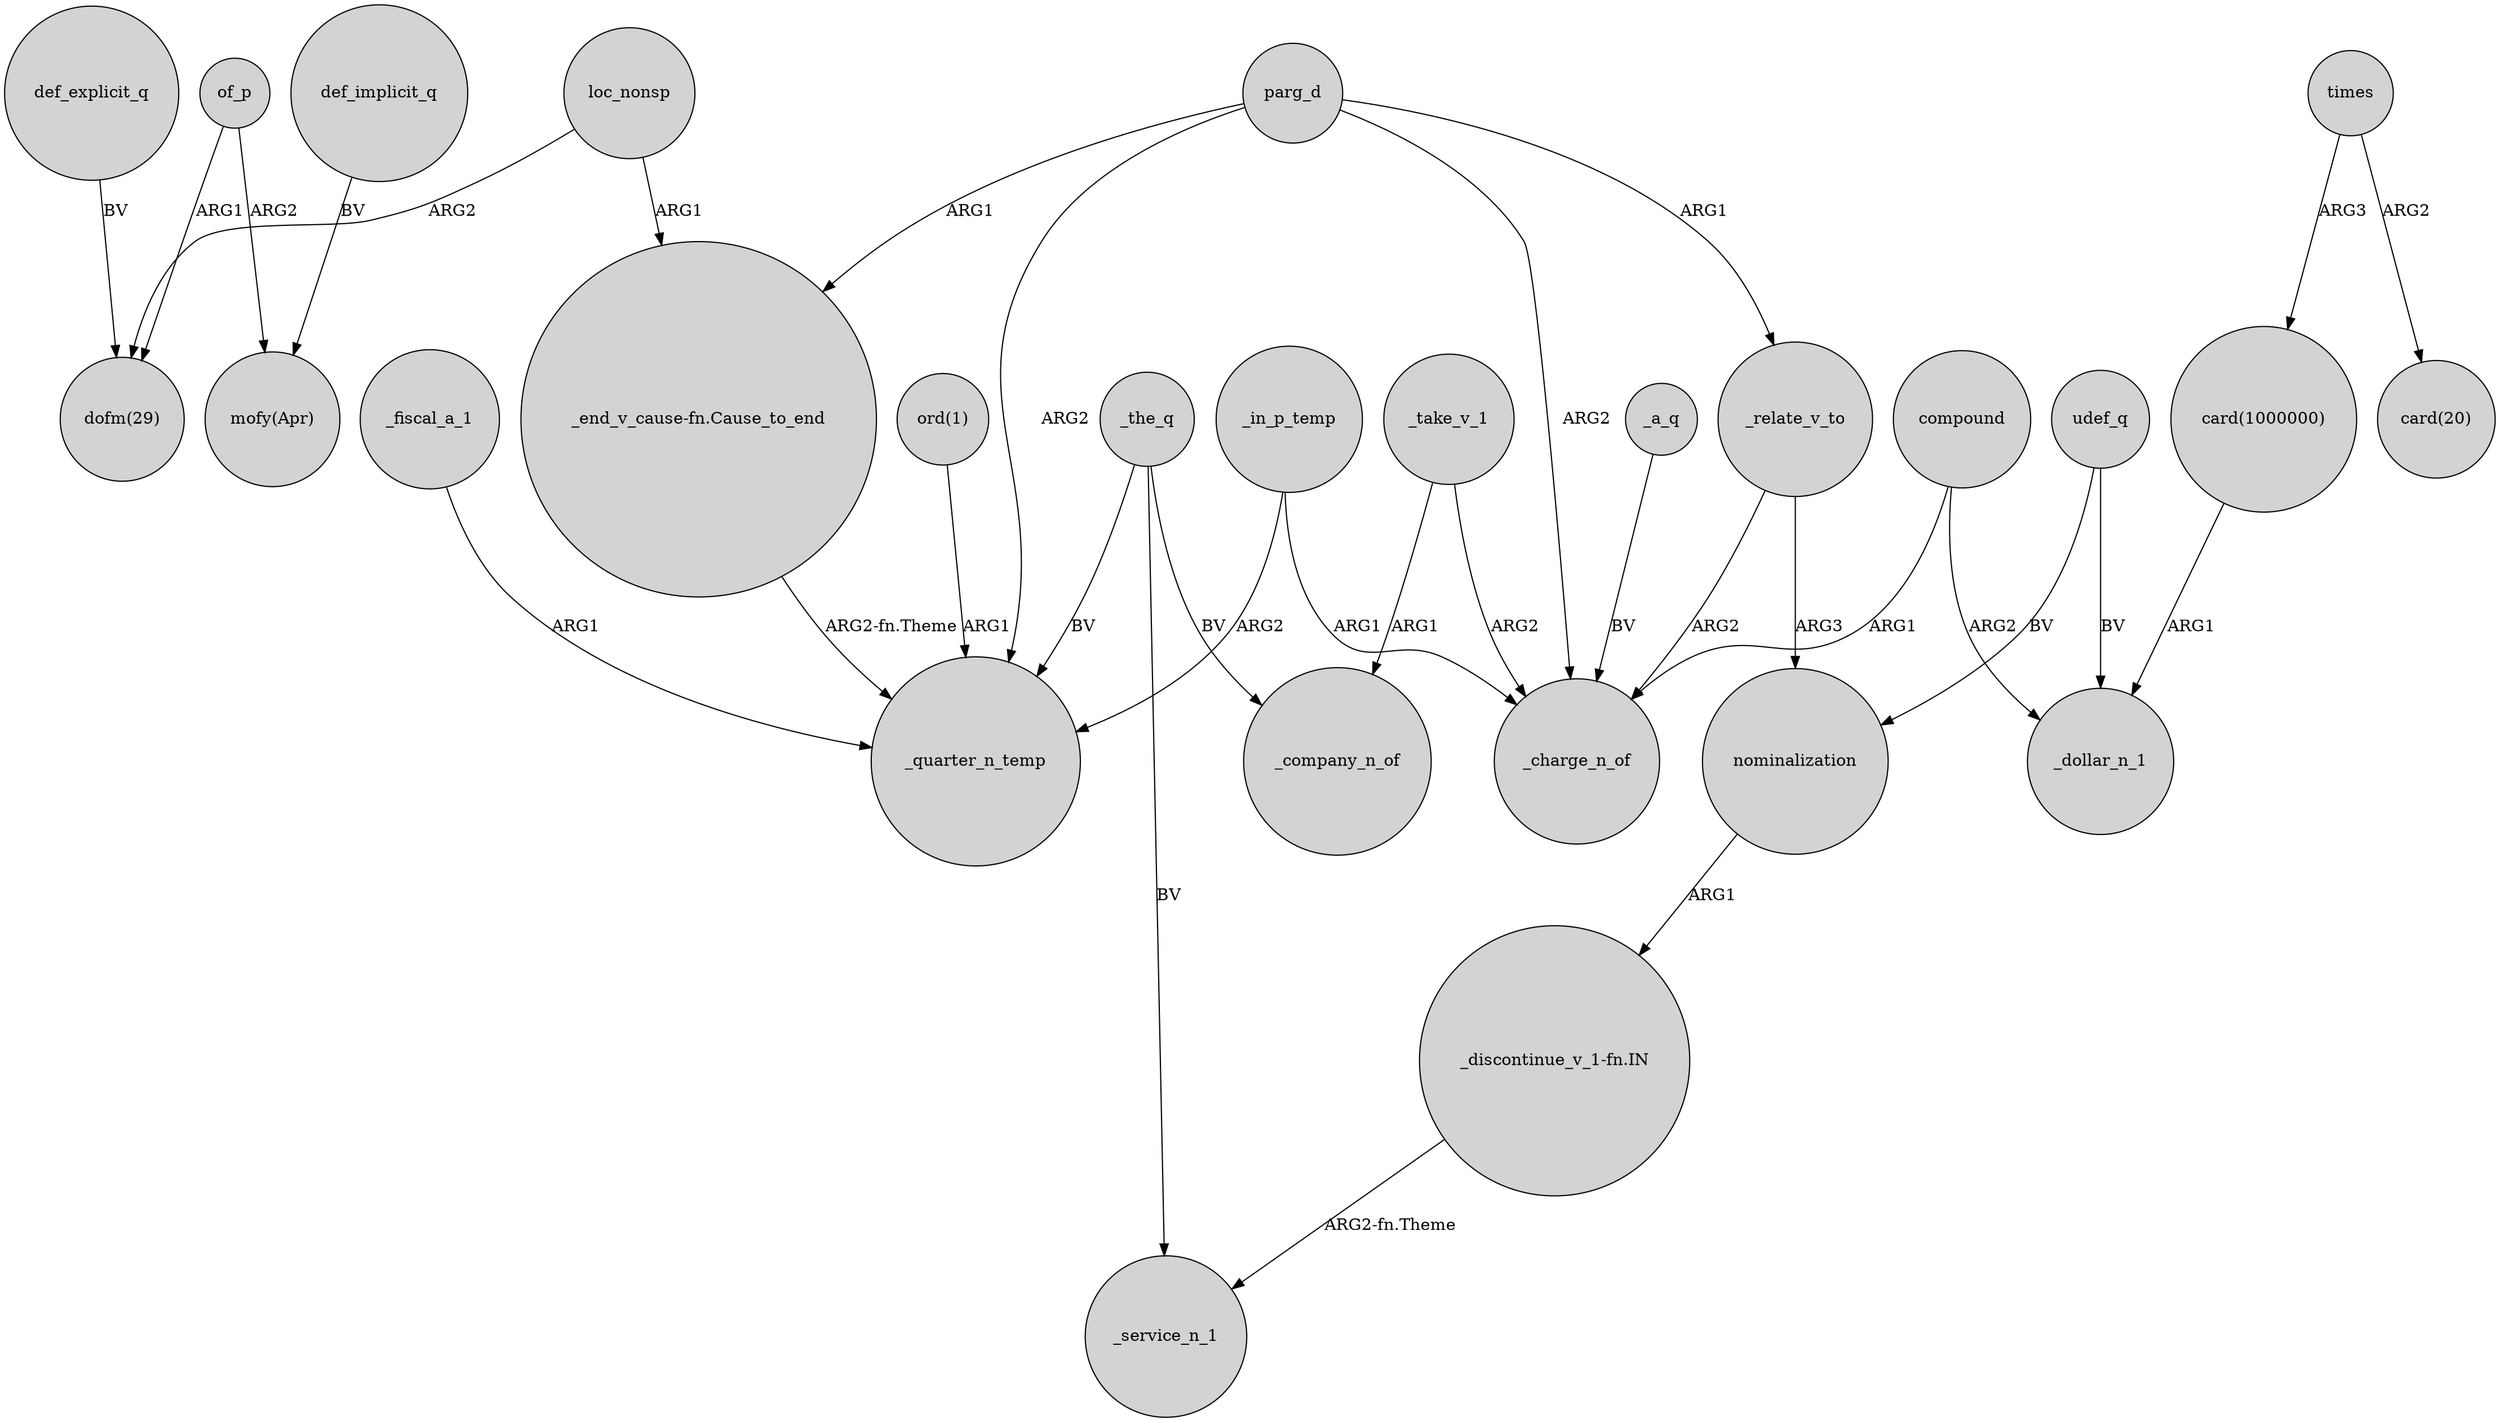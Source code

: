 digraph {
	node [shape=circle style=filled]
	of_p -> "dofm(29)" [label=ARG1]
	"card(1000000)" -> _dollar_n_1 [label=ARG1]
	of_p -> "mofy(Apr)" [label=ARG2]
	parg_d -> _relate_v_to [label=ARG1]
	_the_q -> _service_n_1 [label=BV]
	_a_q -> _charge_n_of [label=BV]
	_the_q -> _quarter_n_temp [label=BV]
	loc_nonsp -> "dofm(29)" [label=ARG2]
	def_explicit_q -> "dofm(29)" [label=BV]
	def_implicit_q -> "mofy(Apr)" [label=BV]
	_take_v_1 -> _company_n_of [label=ARG1]
	_relate_v_to -> _charge_n_of [label=ARG2]
	_the_q -> _company_n_of [label=BV]
	_in_p_temp -> _quarter_n_temp [label=ARG2]
	_relate_v_to -> nominalization [label=ARG3]
	_in_p_temp -> _charge_n_of [label=ARG1]
	_fiscal_a_1 -> _quarter_n_temp [label=ARG1]
	times -> "card(1000000)" [label=ARG3]
	loc_nonsp -> "_end_v_cause-fn.Cause_to_end" [label=ARG1]
	compound -> _charge_n_of [label=ARG1]
	parg_d -> "_end_v_cause-fn.Cause_to_end" [label=ARG1]
	"ord(1)" -> _quarter_n_temp [label=ARG1]
	parg_d -> _quarter_n_temp [label=ARG2]
	udef_q -> nominalization [label=BV]
	"_end_v_cause-fn.Cause_to_end" -> _quarter_n_temp [label="ARG2-fn.Theme"]
	times -> "card(20)" [label=ARG2]
	nominalization -> "_discontinue_v_1-fn.IN" [label=ARG1]
	compound -> _dollar_n_1 [label=ARG2]
	parg_d -> _charge_n_of [label=ARG2]
	udef_q -> _dollar_n_1 [label=BV]
	"_discontinue_v_1-fn.IN" -> _service_n_1 [label="ARG2-fn.Theme"]
	_take_v_1 -> _charge_n_of [label=ARG2]
}

